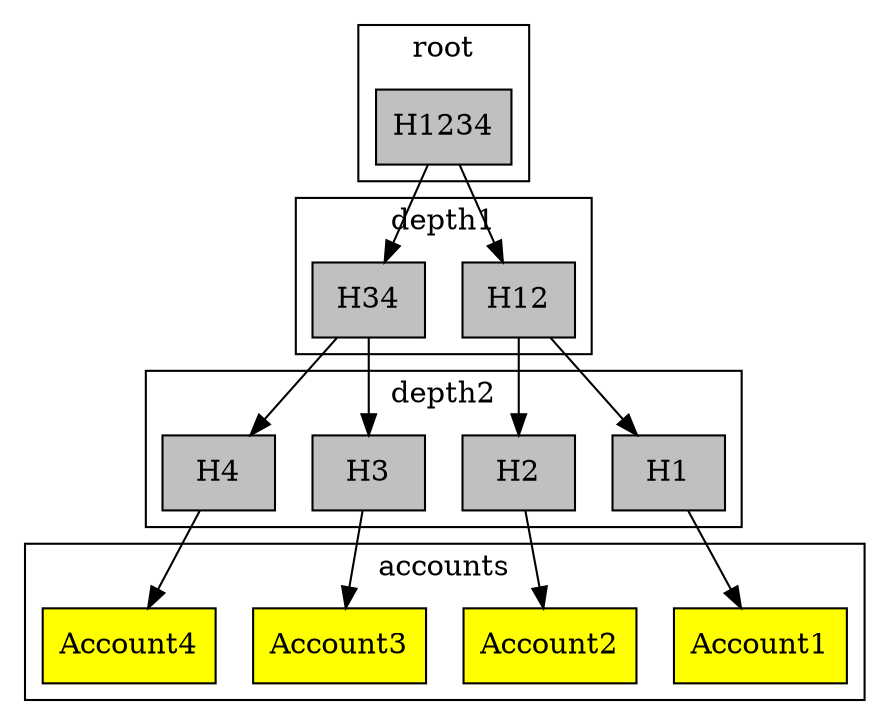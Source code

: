 digraph {
    h21 -> a1;
    h22 -> a2;
    h23 -> a3;
    h24 -> a4;

    h11 -> h21;
    h11 -> h22;
    h12 -> h23;
    h12 -> h24;

    root -> h11;
    root -> h12;
    
    splines=line;
    subgraph cluster_2 {
            node [shape=square];
            h21; h22; h23; h24;
            label="depth2"
    }

    subgraph cluster_1 {
            node [shape=square];
            h11; h12;
            label="depth1"
    }
    
    subgraph cluster_0 {
            node [shape=square];
            root
            label="root"
    }

    subgraph cluster_account {
            label="accounts"
            a1; a2; a3; a4;
    }
    
    a1[ style=filled fillcolor=yellow shape=rectangle label="Account1" ];
    a2[ style=filled fillcolor=yellow shape=rectangle label="Account2" ];
    a3[ style=filled fillcolor=yellow shape=rectangle label="Account3"];
    a4[ style=filled fillcolor=yellow shape=rectangle label="Account4"];

    h21 [style=filled fillcolor=grey shape=rectangle label="H1"];
    h22 [style=filled fillcolor=grey shape=rectangle label="H2"];
    h23 [style=filled fillcolor=grey shape=rectangle label="H3"];
    h24 [style=filled fillcolor=grey shape=rectangle label="H4"];

    h11 [style=filled fillcolor=grey shape=rectangle label="H12"];
    h12 [style=filled fillcolor=grey shape=rectangle label="H34"];
    root [style=filled fillcolor=grey shape=rectangle label="H1234"];
    
    node [shape=rectangle];
}
